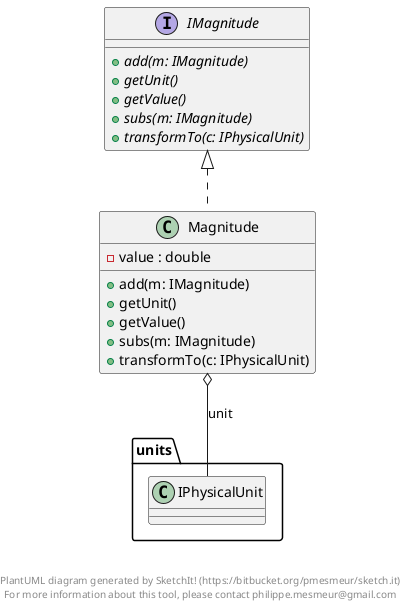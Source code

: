 @startuml

    interface IMagnitude {
        {abstract} + add(m: IMagnitude)
        {abstract} + getUnit()
        {abstract} + getValue()
        {abstract} + subs(m: IMagnitude)
        {abstract} + transformTo(c: IPhysicalUnit)
    }
    
    class Magnitude {
        - value : double
        + add(m: IMagnitude)
        + getUnit()
        + getValue()
        + subs(m: IMagnitude)
        + transformTo(c: IPhysicalUnit)
    }

  Magnitude .up.|> IMagnitude
  Magnitude o-- units.IPhysicalUnit : unit


right footer


PlantUML diagram generated by SketchIt! (https://bitbucket.org/pmesmeur/sketch.it)
For more information about this tool, please contact philippe.mesmeur@gmail.com
endfooter

@enduml
